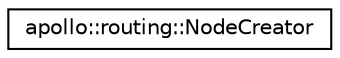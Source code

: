 digraph "Graphical Class Hierarchy"
{
  edge [fontname="Helvetica",fontsize="10",labelfontname="Helvetica",labelfontsize="10"];
  node [fontname="Helvetica",fontsize="10",shape=record];
  rankdir="LR";
  Node1 [label="apollo::routing::NodeCreator",height=0.2,width=0.4,color="black", fillcolor="white", style="filled",URL="$classapollo_1_1routing_1_1NodeCreator.html"];
}
